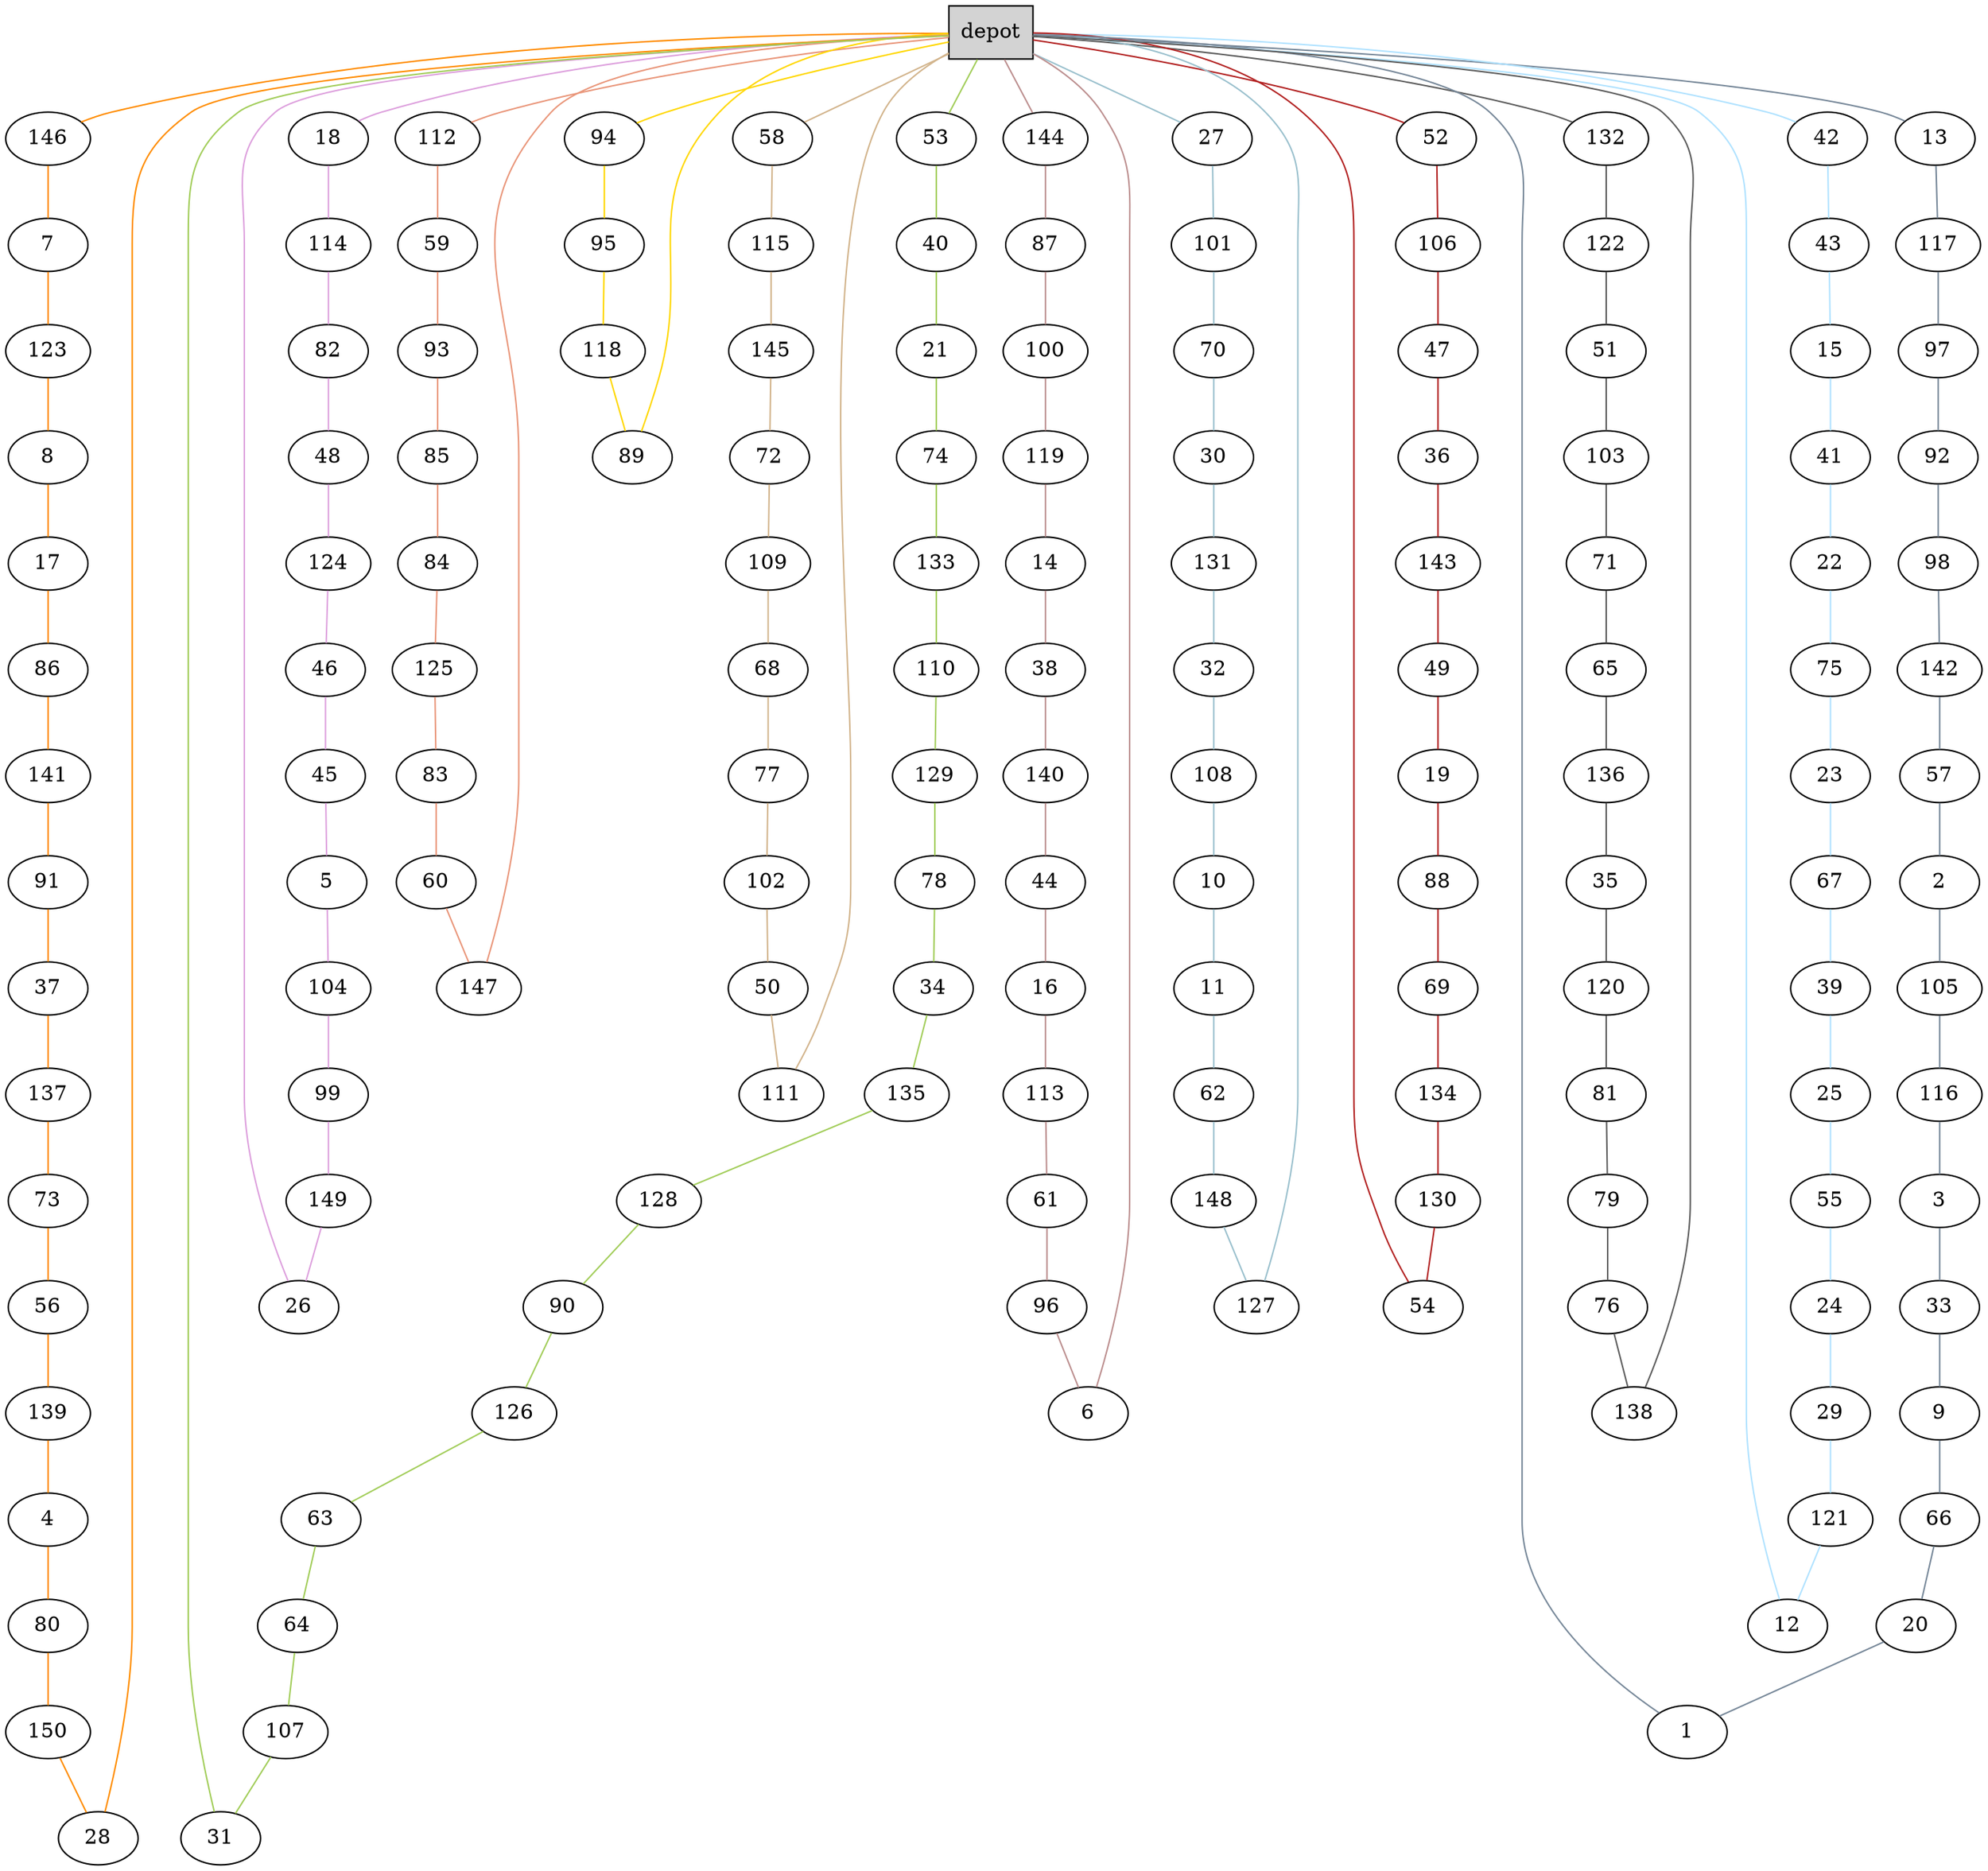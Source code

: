 graph G {
  0[shape = box, label = "depot", style = filled ];
  112[shape = ellipse];
  "0"--"112"[color = darksalmon];
  59[shape = ellipse];
  "112"--"59"[color = darksalmon];
  93[shape = ellipse];
  "59"--"93"[color = darksalmon];
  85[shape = ellipse];
  "93"--"85"[color = darksalmon];
  84[shape = ellipse];
  "85"--"84"[color = darksalmon];
  125[shape = ellipse];
  "84"--"125"[color = darksalmon];
  83[shape = ellipse];
  "125"--"83"[color = darksalmon];
  60[shape = ellipse];
  "83"--"60"[color = darksalmon];
  147[shape = ellipse];
  "60"--"147"[color = darksalmon];
  "147"--"0"[color = darksalmon];
  94[shape = ellipse];
  "0"--"94"[color = gold];
  95[shape = ellipse];
  "94"--"95"[color = gold];
  118[shape = ellipse];
  "95"--"118"[color = gold];
  89[shape = ellipse];
  "118"--"89"[color = gold];
  "89"--"0"[color = gold];
  18[shape = ellipse];
  "0"--"18"[color = plum];
  114[shape = ellipse];
  "18"--"114"[color = plum];
  82[shape = ellipse];
  "114"--"82"[color = plum];
  48[shape = ellipse];
  "82"--"48"[color = plum];
  124[shape = ellipse];
  "48"--"124"[color = plum];
  46[shape = ellipse];
  "124"--"46"[color = plum];
  45[shape = ellipse];
  "46"--"45"[color = plum];
  5[shape = ellipse];
  "45"--"5"[color = plum];
  104[shape = ellipse];
  "5"--"104"[color = plum];
  99[shape = ellipse];
  "104"--"99"[color = plum];
  149[shape = ellipse];
  "99"--"149"[color = plum];
  26[shape = ellipse];
  "149"--"26"[color = plum];
  "26"--"0"[color = plum];
  58[shape = ellipse];
  "0"--"58"[color = tan];
  115[shape = ellipse];
  "58"--"115"[color = tan];
  145[shape = ellipse];
  "115"--"145"[color = tan];
  72[shape = ellipse];
  "145"--"72"[color = tan];
  109[shape = ellipse];
  "72"--"109"[color = tan];
  68[shape = ellipse];
  "109"--"68"[color = tan];
  77[shape = ellipse];
  "68"--"77"[color = tan];
  102[shape = ellipse];
  "77"--"102"[color = tan];
  50[shape = ellipse];
  "102"--"50"[color = tan];
  111[shape = ellipse];
  "50"--"111"[color = tan];
  "111"--"0"[color = tan];
  146[shape = ellipse];
  "0"--"146"[color = darkorange];
  7[shape = ellipse];
  "146"--"7"[color = darkorange];
  123[shape = ellipse];
  "7"--"123"[color = darkorange];
  8[shape = ellipse];
  "123"--"8"[color = darkorange];
  17[shape = ellipse];
  "8"--"17"[color = darkorange];
  86[shape = ellipse];
  "17"--"86"[color = darkorange];
  141[shape = ellipse];
  "86"--"141"[color = darkorange];
  91[shape = ellipse];
  "141"--"91"[color = darkorange];
  37[shape = ellipse];
  "91"--"37"[color = darkorange];
  137[shape = ellipse];
  "37"--"137"[color = darkorange];
  73[shape = ellipse];
  "137"--"73"[color = darkorange];
  56[shape = ellipse];
  "73"--"56"[color = darkorange];
  139[shape = ellipse];
  "56"--"139"[color = darkorange];
  4[shape = ellipse];
  "139"--"4"[color = darkorange];
  80[shape = ellipse];
  "4"--"80"[color = darkorange];
  150[shape = ellipse];
  "80"--"150"[color = darkorange];
  28[shape = ellipse];
  "150"--"28"[color = darkorange];
  "28"--"0"[color = darkorange];
  144[shape = ellipse];
  "0"--"144"[color = rosybrown];
  87[shape = ellipse];
  "144"--"87"[color = rosybrown];
  100[shape = ellipse];
  "87"--"100"[color = rosybrown];
  119[shape = ellipse];
  "100"--"119"[color = rosybrown];
  14[shape = ellipse];
  "119"--"14"[color = rosybrown];
  38[shape = ellipse];
  "14"--"38"[color = rosybrown];
  140[shape = ellipse];
  "38"--"140"[color = rosybrown];
  44[shape = ellipse];
  "140"--"44"[color = rosybrown];
  16[shape = ellipse];
  "44"--"16"[color = rosybrown];
  113[shape = ellipse];
  "16"--"113"[color = rosybrown];
  61[shape = ellipse];
  "113"--"61"[color = rosybrown];
  96[shape = ellipse];
  "61"--"96"[color = rosybrown];
  6[shape = ellipse];
  "96"--"6"[color = rosybrown];
  "6"--"0"[color = rosybrown];
  53[shape = ellipse];
  "0"--"53"[color = darkolivegreen3];
  40[shape = ellipse];
  "53"--"40"[color = darkolivegreen3];
  21[shape = ellipse];
  "40"--"21"[color = darkolivegreen3];
  74[shape = ellipse];
  "21"--"74"[color = darkolivegreen3];
  133[shape = ellipse];
  "74"--"133"[color = darkolivegreen3];
  110[shape = ellipse];
  "133"--"110"[color = darkolivegreen3];
  129[shape = ellipse];
  "110"--"129"[color = darkolivegreen3];
  78[shape = ellipse];
  "129"--"78"[color = darkolivegreen3];
  34[shape = ellipse];
  "78"--"34"[color = darkolivegreen3];
  135[shape = ellipse];
  "34"--"135"[color = darkolivegreen3];
  128[shape = ellipse];
  "135"--"128"[color = darkolivegreen3];
  90[shape = ellipse];
  "128"--"90"[color = darkolivegreen3];
  126[shape = ellipse];
  "90"--"126"[color = darkolivegreen3];
  63[shape = ellipse];
  "126"--"63"[color = darkolivegreen3];
  64[shape = ellipse];
  "63"--"64"[color = darkolivegreen3];
  107[shape = ellipse];
  "64"--"107"[color = darkolivegreen3];
  31[shape = ellipse];
  "107"--"31"[color = darkolivegreen3];
  "31"--"0"[color = darkolivegreen3];
  27[shape = ellipse];
  "0"--"27"[color = lightblue3];
  101[shape = ellipse];
  "27"--"101"[color = lightblue3];
  70[shape = ellipse];
  "101"--"70"[color = lightblue3];
  30[shape = ellipse];
  "70"--"30"[color = lightblue3];
  131[shape = ellipse];
  "30"--"131"[color = lightblue3];
  32[shape = ellipse];
  "131"--"32"[color = lightblue3];
  108[shape = ellipse];
  "32"--"108"[color = lightblue3];
  10[shape = ellipse];
  "108"--"10"[color = lightblue3];
  11[shape = ellipse];
  "10"--"11"[color = lightblue3];
  62[shape = ellipse];
  "11"--"62"[color = lightblue3];
  148[shape = ellipse];
  "62"--"148"[color = lightblue3];
  127[shape = ellipse];
  "148"--"127"[color = lightblue3];
  "127"--"0"[color = lightblue3];
  52[shape = ellipse];
  "0"--"52"[color = firebrick];
  106[shape = ellipse];
  "52"--"106"[color = firebrick];
  47[shape = ellipse];
  "106"--"47"[color = firebrick];
  36[shape = ellipse];
  "47"--"36"[color = firebrick];
  143[shape = ellipse];
  "36"--"143"[color = firebrick];
  49[shape = ellipse];
  "143"--"49"[color = firebrick];
  19[shape = ellipse];
  "49"--"19"[color = firebrick];
  88[shape = ellipse];
  "19"--"88"[color = firebrick];
  69[shape = ellipse];
  "88"--"69"[color = firebrick];
  134[shape = ellipse];
  "69"--"134"[color = firebrick];
  130[shape = ellipse];
  "134"--"130"[color = firebrick];
  54[shape = ellipse];
  "130"--"54"[color = firebrick];
  "54"--"0"[color = firebrick];
  13[shape = ellipse];
  "0"--"13"[color = lightslategray];
  117[shape = ellipse];
  "13"--"117"[color = lightslategray];
  97[shape = ellipse];
  "117"--"97"[color = lightslategray];
  92[shape = ellipse];
  "97"--"92"[color = lightslategray];
  98[shape = ellipse];
  "92"--"98"[color = lightslategray];
  142[shape = ellipse];
  "98"--"142"[color = lightslategray];
  57[shape = ellipse];
  "142"--"57"[color = lightslategray];
  2[shape = ellipse];
  "57"--"2"[color = lightslategray];
  105[shape = ellipse];
  "2"--"105"[color = lightslategray];
  116[shape = ellipse];
  "105"--"116"[color = lightslategray];
  3[shape = ellipse];
  "116"--"3"[color = lightslategray];
  33[shape = ellipse];
  "3"--"33"[color = lightslategray];
  9[shape = ellipse];
  "33"--"9"[color = lightslategray];
  66[shape = ellipse];
  "9"--"66"[color = lightslategray];
  20[shape = ellipse];
  "66"--"20"[color = lightslategray];
  1[shape = ellipse];
  "20"--"1"[color = lightslategray];
  "1"--"0"[color = lightslategray];
  42[shape = ellipse];
  "0"--"42"[color = lightskyblue1];
  43[shape = ellipse];
  "42"--"43"[color = lightskyblue1];
  15[shape = ellipse];
  "43"--"15"[color = lightskyblue1];
  41[shape = ellipse];
  "15"--"41"[color = lightskyblue1];
  22[shape = ellipse];
  "41"--"22"[color = lightskyblue1];
  75[shape = ellipse];
  "22"--"75"[color = lightskyblue1];
  23[shape = ellipse];
  "75"--"23"[color = lightskyblue1];
  67[shape = ellipse];
  "23"--"67"[color = lightskyblue1];
  39[shape = ellipse];
  "67"--"39"[color = lightskyblue1];
  25[shape = ellipse];
  "39"--"25"[color = lightskyblue1];
  55[shape = ellipse];
  "25"--"55"[color = lightskyblue1];
  24[shape = ellipse];
  "55"--"24"[color = lightskyblue1];
  29[shape = ellipse];
  "24"--"29"[color = lightskyblue1];
  121[shape = ellipse];
  "29"--"121"[color = lightskyblue1];
  12[shape = ellipse];
  "121"--"12"[color = lightskyblue1];
  "12"--"0"[color = lightskyblue1];
  132[shape = ellipse];
  "0"--"132"[color = gray36];
  122[shape = ellipse];
  "132"--"122"[color = gray36];
  51[shape = ellipse];
  "122"--"51"[color = gray36];
  103[shape = ellipse];
  "51"--"103"[color = gray36];
  71[shape = ellipse];
  "103"--"71"[color = gray36];
  65[shape = ellipse];
  "71"--"65"[color = gray36];
  136[shape = ellipse];
  "65"--"136"[color = gray36];
  35[shape = ellipse];
  "136"--"35"[color = gray36];
  120[shape = ellipse];
  "35"--"120"[color = gray36];
  81[shape = ellipse];
  "120"--"81"[color = gray36];
  79[shape = ellipse];
  "81"--"79"[color = gray36];
  76[shape = ellipse];
  "79"--"76"[color = gray36];
  138[shape = ellipse];
  "76"--"138"[color = gray36];
  "138"--"0"[color = gray36];
}
